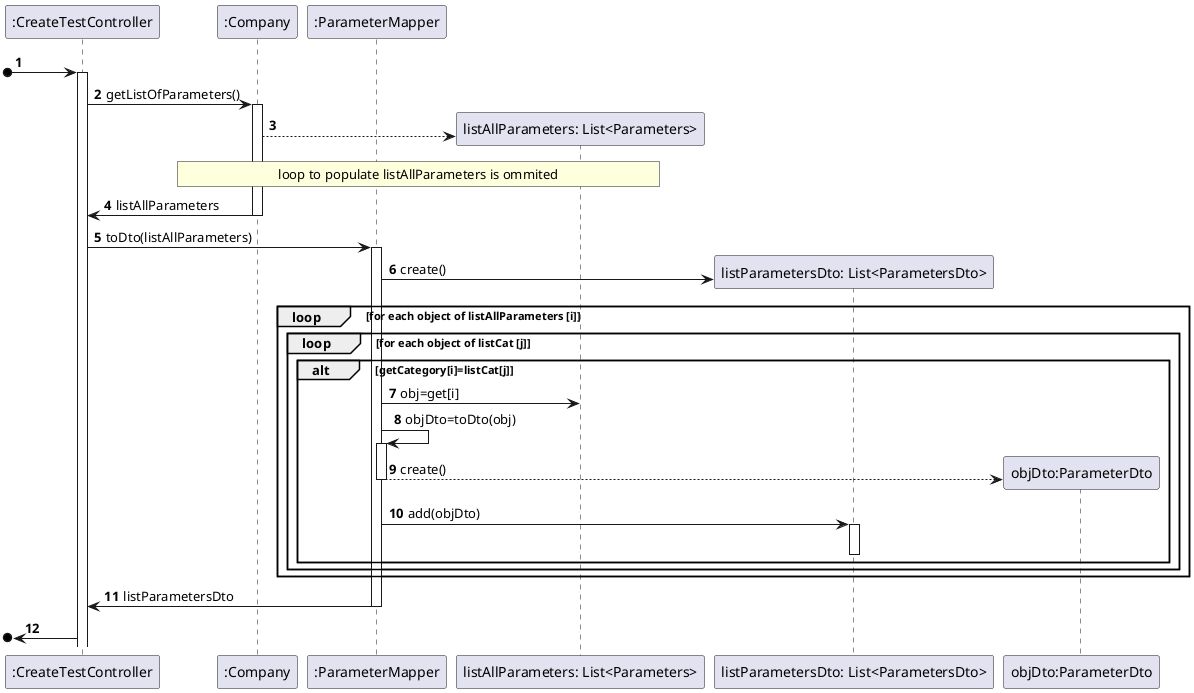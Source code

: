 @startuml
autonumber

participant ":CreateTestController" as CTRL
participant ":Company" as C
participant ":ParameterMapper" as MAPPER
participant "listAllParameters: List<Parameters>" as AllP
participant "listParametersDto: List<ParametersDto>" as DTO
participant "objDto:ParameterDto" as OBJ

[o->CTRL:
activate CTRL
CTRL -> C: getListOfParameters()
activate C
C-->AllP**
rnote over C, AllP: loop to populate listAllParameters is ommited
C->CTRL: listAllParameters
deactivate C
CTRL->MAPPER: toDto(listAllParameters)
activate MAPPER
MAPPER->DTO**: create()

loop for each object of listAllParameters [i]
loop for each object of listCat [j]
alt getCategory[i]=listCat[j]
MAPPER->AllP: obj=get[i]
MAPPER->MAPPER:objDto=toDto(obj)
activate MAPPER
MAPPER-->OBJ**:create()
deactivate MAPPER
MAPPER->DTO:add(objDto)
activate DTO
deactivate DTO
end
end
end
MAPPER->CTRL: listParametersDto
deactivate MAPPER
[o<-CTRL
@enduml